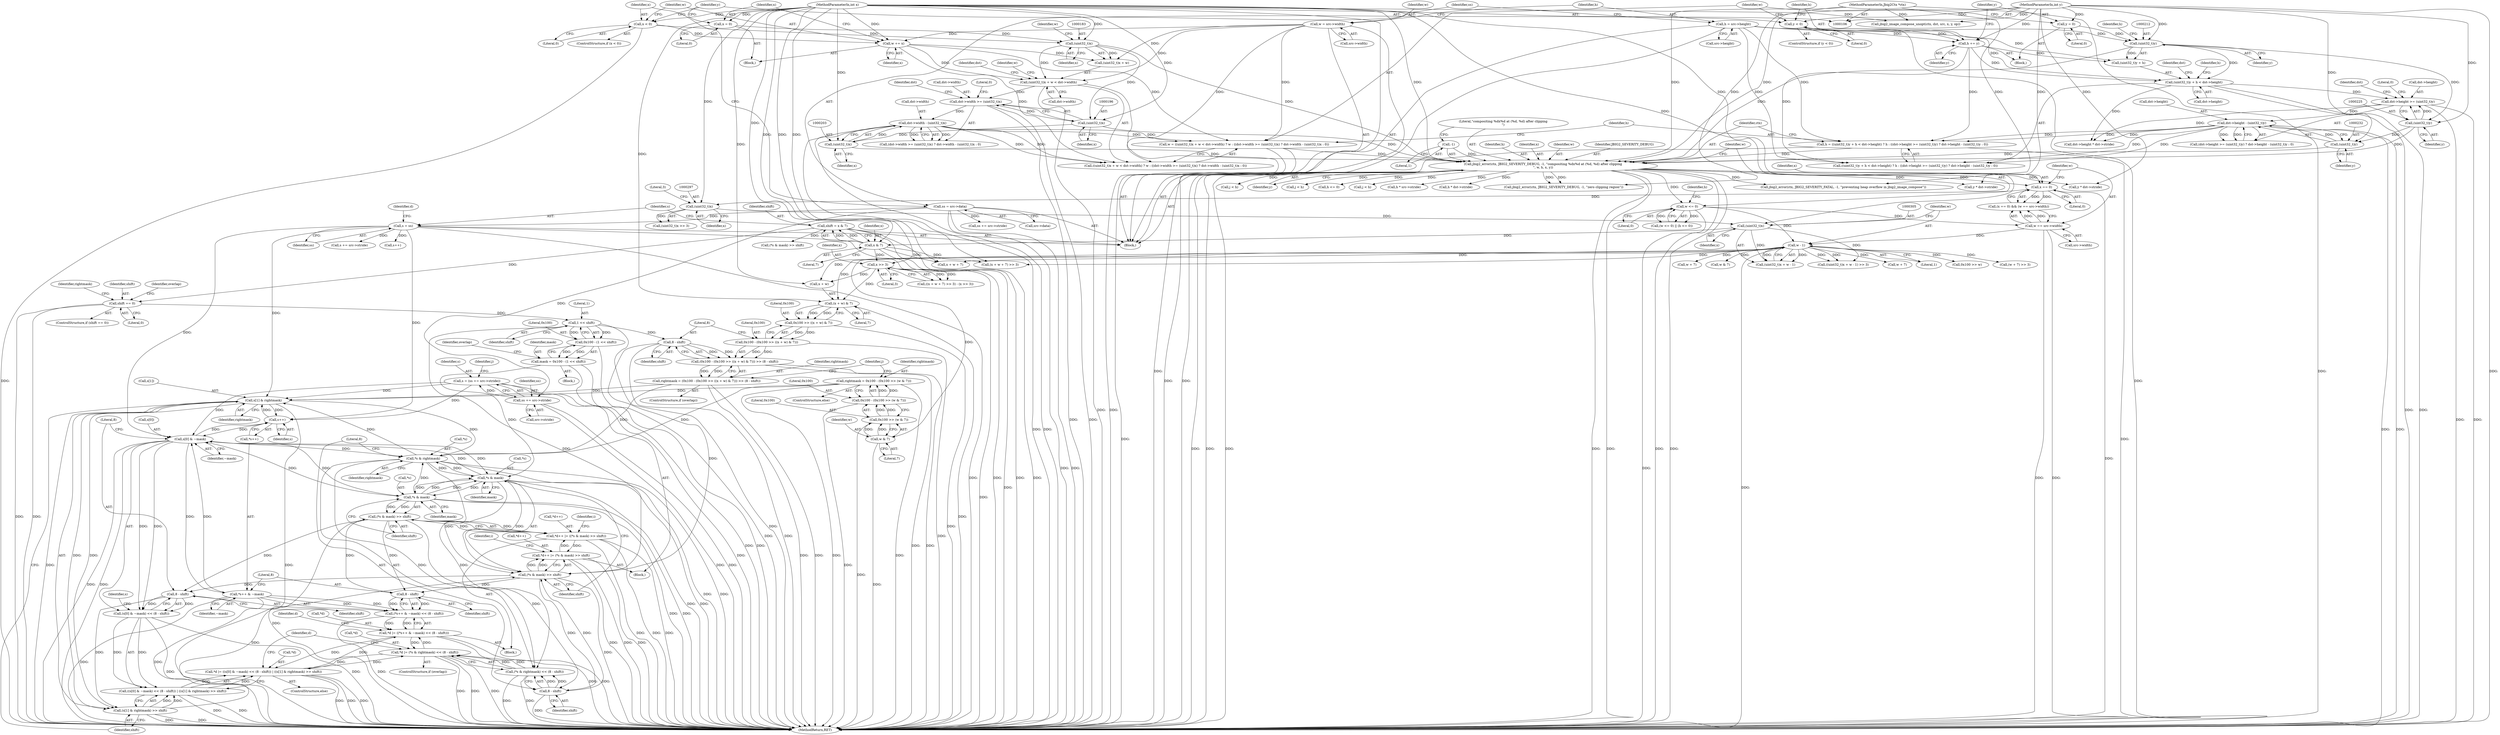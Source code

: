 digraph "0_ghostscript_e698d5c11d27212aa1098bc5b1673a3378563092_3@array" {
"1000632" [label="(Call,s[1] & rightmask)"];
"1000588" [label="(Call,s++)"];
"1000645" [label="(Call,s = (ss += src->stride))"];
"1000647" [label="(Call,ss += src->stride)"];
"1000150" [label="(Call,ss = src->data)"];
"1000632" [label="(Call,s[1] & rightmask)"];
"1000316" [label="(Call,s = ss)"];
"1000610" [label="(Call,*s & rightmask)"];
"1000565" [label="(Call,*s & mask)"];
"1000623" [label="(Call,s[0] & ~mask)"];
"1000599" [label="(Call,*s & mask)"];
"1000586" [label="(Call,*s++ & ~mask)"];
"1000516" [label="(Call,mask = 0x100 - (1 << shift))"];
"1000518" [label="(Call,0x100 - (1 << shift))"];
"1000520" [label="(Call,1 << shift)"];
"1000427" [label="(Call,shift == 0)"];
"1000311" [label="(Call,shift = x & 7)"];
"1000313" [label="(Call,x & 7)"];
"1000304" [label="(Call,(uint32_t)x)"];
"1000296" [label="(Call,(uint32_t)x)"];
"1000264" [label="(Call,x == 0)"];
"1000235" [label="(Call,jbig2_error(ctx, JBIG2_SEVERITY_DEBUG, -1, \"compositing %dx%d at (%d, %d) after clipping\n\", w, h, x, y))"];
"1000107" [label="(MethodParameterIn,Jbig2Ctx *ctx)"];
"1000238" [label="(Call,-1)"];
"1000177" [label="(Call,w = ((uint32_t)x + w < dst->width) ? w : ((dst->width >= (uint32_t)x) ? dst->width - (uint32_t)x : 0))"];
"1000140" [label="(Call,w = src->width)"];
"1000160" [label="(Call,w += x)"];
"1000156" [label="(Call,x < 0)"];
"1000110" [label="(MethodParameterIn,int x)"];
"1000198" [label="(Call,dst->width - (uint32_t)x)"];
"1000191" [label="(Call,dst->width >= (uint32_t)x)"];
"1000180" [label="(Call,(uint32_t)x + w < dst->width)"];
"1000182" [label="(Call,(uint32_t)x)"];
"1000163" [label="(Call,x = 0)"];
"1000195" [label="(Call,(uint32_t)x)"];
"1000202" [label="(Call,(uint32_t)x)"];
"1000206" [label="(Call,h = ((uint32_t)y + h < dst->height) ? h : ((dst->height >= (uint32_t)y) ? dst->height - (uint32_t)y : 0))"];
"1000171" [label="(Call,h += y)"];
"1000167" [label="(Call,y < 0)"];
"1000111" [label="(MethodParameterIn,int y)"];
"1000145" [label="(Call,h = src->height)"];
"1000227" [label="(Call,dst->height - (uint32_t)y)"];
"1000220" [label="(Call,dst->height >= (uint32_t)y)"];
"1000209" [label="(Call,(uint32_t)y + h < dst->height)"];
"1000211" [label="(Call,(uint32_t)y)"];
"1000174" [label="(Call,y = 0)"];
"1000224" [label="(Call,(uint32_t)y)"];
"1000231" [label="(Call,(uint32_t)y)"];
"1000541" [label="(Call,rightmask = 0x100 - (0x100 >> (w & 7)))"];
"1000543" [label="(Call,0x100 - (0x100 >> (w & 7)))"];
"1000545" [label="(Call,0x100 >> (w & 7))"];
"1000547" [label="(Call,w & 7)"];
"1000307" [label="(Call,w - 1)"];
"1000247" [label="(Call,w <= 0)"];
"1000267" [label="(Call,w == src->width)"];
"1000525" [label="(Call,rightmask = (0x100 - (0x100 >> ((x + w) & 7))) >> (8 - shift))"];
"1000527" [label="(Call,(0x100 - (0x100 >> ((x + w) & 7))) >> (8 - shift))"];
"1000528" [label="(Call,0x100 - (0x100 >> ((x + w) & 7)))"];
"1000530" [label="(Call,0x100 >> ((x + w) & 7))"];
"1000532" [label="(Call,(x + w) & 7)"];
"1000513" [label="(Call,x >> 3)"];
"1000537" [label="(Call,8 - shift)"];
"1000564" [label="(Call,(*s & mask) >> shift)"];
"1000560" [label="(Call,*d++ |= (*s & mask) >> shift)"];
"1000594" [label="(Call,*d++ |= ((*s & mask) >> shift))"];
"1000591" [label="(Call,8 - shift)"];
"1000585" [label="(Call,(*s++ & ~mask) << (8 - shift))"];
"1000582" [label="(Call,*d |= ((*s++ & ~mask) << (8 - shift)))"];
"1000606" [label="(Call,*d |= (*s & rightmask) << (8 - shift))"];
"1000618" [label="(Call,*d |= ((s[0] & ~mask) << (8 - shift)) | ((s[1] & rightmask) >> shift))"];
"1000598" [label="(Call,(*s & mask) >> shift)"];
"1000614" [label="(Call,8 - shift)"];
"1000609" [label="(Call,(*s & rightmask) << (8 - shift))"];
"1000628" [label="(Call,8 - shift)"];
"1000622" [label="(Call,(s[0] & ~mask) << (8 - shift))"];
"1000621" [label="(Call,((s[0] & ~mask) << (8 - shift)) | ((s[1] & rightmask) >> shift))"];
"1000631" [label="(Call,(s[1] & rightmask) >> shift)"];
"1000572" [label="(Identifier,i)"];
"1000182" [label="(Call,(uint32_t)x)"];
"1000509" [label="(Call,w + 7)"];
"1000564" [label="(Call,(*s & mask) >> shift)"];
"1000242" [label="(Identifier,h)"];
"1000243" [label="(Identifier,x)"];
"1000349" [label="(Call,h * dst->stride)"];
"1000315" [label="(Literal,7)"];
"1000220" [label="(Call,dst->height >= (uint32_t)y)"];
"1000646" [label="(Identifier,s)"];
"1000311" [label="(Call,shift = x & 7)"];
"1000151" [label="(Identifier,ss)"];
"1000314" [label="(Identifier,x)"];
"1000186" [label="(Call,dst->width)"];
"1000522" [label="(Identifier,shift)"];
"1000610" [label="(Call,*s & rightmask)"];
"1000618" [label="(Call,*d |= ((s[0] & ~mask) << (8 - shift)) | ((s[1] & rightmask) >> shift))"];
"1000530" [label="(Call,0x100 >> ((x + w) & 7))"];
"1000498" [label="(Identifier,overlap)"];
"1000141" [label="(Identifier,w)"];
"1000213" [label="(Identifier,y)"];
"1000505" [label="(Call,((x + w + 7) >> 3) - (x >> 3))"];
"1000210" [label="(Call,(uint32_t)y + h)"];
"1000219" [label="(Call,(dst->height >= (uint32_t)y) ? dst->height - (uint32_t)y : 0)"];
"1000156" [label="(Call,x < 0)"];
"1000636" [label="(Identifier,rightmask)"];
"1000609" [label="(Call,(*s & rightmask) << (8 - shift))"];
"1000548" [label="(Identifier,w)"];
"1000591" [label="(Call,8 - shift)"];
"1000211" [label="(Call,(uint32_t)y)"];
"1000146" [label="(Identifier,h)"];
"1000178" [label="(Identifier,w)"];
"1000240" [label="(Literal,\"compositing %dx%d at (%d, %d) after clipping\n\")"];
"1000541" [label="(Call,rightmask = 0x100 - (0x100 >> (w & 7)))"];
"1000265" [label="(Identifier,x)"];
"1000162" [label="(Identifier,x)"];
"1000592" [label="(Literal,8)"];
"1000304" [label="(Call,(uint32_t)x)"];
"1000514" [label="(Identifier,x)"];
"1000228" [label="(Call,dst->height)"];
"1000587" [label="(Call,*s++)"];
"1000241" [label="(Identifier,w)"];
"1000233" [label="(Identifier,y)"];
"1000426" [label="(ControlStructure,if (shift == 0))"];
"1000195" [label="(Call,(uint32_t)x)"];
"1000634" [label="(Identifier,s)"];
"1000537" [label="(Call,8 - shift)"];
"1000179" [label="(Call,((uint32_t)x + w < dst->width) ? w : ((dst->width >= (uint32_t)x) ? dst->width - (uint32_t)x : 0))"];
"1000585" [label="(Call,(*s++ & ~mask) << (8 - shift))"];
"1000306" [label="(Identifier,x)"];
"1000533" [label="(Call,x + w)"];
"1000176" [label="(Literal,0)"];
"1000313" [label="(Call,x & 7)"];
"1000647" [label="(Call,ss += src->stride)"];
"1000170" [label="(Block,)"];
"1000639" [label="(Identifier,d)"];
"1000145" [label="(Call,h = src->height)"];
"1000209" [label="(Call,(uint32_t)y + h < dst->height)"];
"1000234" [label="(Literal,0)"];
"1000328" [label="(Call,y * dst->stride)"];
"1000581" [label="(Block,)"];
"1000236" [label="(Identifier,ctx)"];
"1000227" [label="(Call,dst->height - (uint32_t)y)"];
"1000568" [label="(Identifier,mask)"];
"1000637" [label="(Identifier,shift)"];
"1000597" [label="(Identifier,d)"];
"1000247" [label="(Call,w <= 0)"];
"1000649" [label="(Call,src->stride)"];
"1000495" [label="(Block,)"];
"1000595" [label="(Call,*d++)"];
"1000617" [label="(ControlStructure,else)"];
"1000593" [label="(Identifier,shift)"];
"1000177" [label="(Call,w = ((uint32_t)x + w < dst->width) ? w : ((dst->width >= (uint32_t)x) ? dst->width - (uint32_t)x : 0))"];
"1000603" [label="(Identifier,shift)"];
"1000513" [label="(Call,x >> 3)"];
"1000167" [label="(Call,y < 0)"];
"1000215" [label="(Call,dst->height)"];
"1000206" [label="(Call,h = ((uint32_t)y + h < dst->height) ? h : ((dst->height >= (uint32_t)y) ? dst->height - (uint32_t)y : 0))"];
"1000205" [label="(Literal,0)"];
"1000248" [label="(Identifier,w)"];
"1000171" [label="(Call,h += y)"];
"1000527" [label="(Call,(0x100 - (0x100 >> ((x + w) & 7))) >> (8 - shift))"];
"1000189" [label="(Identifier,w)"];
"1000251" [label="(Identifier,h)"];
"1000520" [label="(Call,1 << shift)"];
"1000432" [label="(Identifier,rightmask)"];
"1000161" [label="(Identifier,w)"];
"1000142" [label="(Call,src->width)"];
"1000164" [label="(Identifier,x)"];
"1000546" [label="(Literal,0x100)"];
"1000309" [label="(Literal,1)"];
"1000160" [label="(Call,w += x)"];
"1000308" [label="(Identifier,w)"];
"1000169" [label="(Literal,0)"];
"1000631" [label="(Call,(s[1] & rightmask) >> shift)"];
"1000200" [label="(Identifier,dst)"];
"1000264" [label="(Call,x == 0)"];
"1000542" [label="(Identifier,rightmask)"];
"1000489" [label="(Call,ss += src->stride)"];
"1000544" [label="(Literal,0x100)"];
"1000588" [label="(Call,s++)"];
"1000168" [label="(Identifier,y)"];
"1000451" [label="(Call,j < h)"];
"1000428" [label="(Identifier,shift)"];
"1000244" [label="(Identifier,y)"];
"1000400" [label="(Call,j < h)"];
"1000619" [label="(Call,*d)"];
"1000263" [label="(Call,(x == 0) && (w == src->width))"];
"1000226" [label="(Identifier,y)"];
"1000547" [label="(Call,w & 7)"];
"1000192" [label="(Call,dst->width)"];
"1000614" [label="(Call,8 - shift)"];
"1000231" [label="(Call,(uint32_t)y)"];
"1000558" [label="(Identifier,j)"];
"1000607" [label="(Call,*d)"];
"1000378" [label="(Call,jbig2_error(ctx, JBIG2_SEVERITY_FATAL, -1, \"preventing heap overflow in jbig2_image_compose\"))"];
"1000521" [label="(Literal,1)"];
"1000624" [label="(Call,s[0])"];
"1000523" [label="(ControlStructure,if (overlap))"];
"1000318" [label="(Identifier,ss)"];
"1000296" [label="(Call,(uint32_t)x)"];
"1000648" [label="(Identifier,ss)"];
"1000175" [label="(Identifier,y)"];
"1000250" [label="(Call,h <= 0)"];
"1000224" [label="(Call,(uint32_t)y)"];
"1000586" [label="(Call,*s++ & ~mask)"];
"1000427" [label="(Call,shift == 0)"];
"1000602" [label="(Identifier,mask)"];
"1000622" [label="(Call,(s[0] & ~mask) << (8 - shift))"];
"1000540" [label="(ControlStructure,else)"];
"1000531" [label="(Literal,0x100)"];
"1000629" [label="(Literal,8)"];
"1000517" [label="(Identifier,mask)"];
"1000222" [label="(Identifier,dst)"];
"1000600" [label="(Call,*s)"];
"1000157" [label="(Identifier,x)"];
"1000303" [label="(Call,(uint32_t)x + w - 1)"];
"1000155" [label="(ControlStructure,if (x < 0))"];
"1000111" [label="(MethodParameterIn,int y)"];
"1000204" [label="(Identifier,x)"];
"1000545" [label="(Call,0x100 >> (w & 7))"];
"1000249" [label="(Literal,0)"];
"1000604" [label="(ControlStructure,if (overlap))"];
"1000529" [label="(Literal,0x100)"];
"1000110" [label="(MethodParameterIn,int x)"];
"1000190" [label="(Call,(dst->width >= (uint32_t)x) ? dst->width - (uint32_t)x : 0)"];
"1000538" [label="(Literal,8)"];
"1000536" [label="(Literal,7)"];
"1000147" [label="(Call,src->height)"];
"1000320" [label="(Identifier,d)"];
"1000409" [label="(Call,(*s & mask) >> shift)"];
"1000611" [label="(Call,*s)"];
"1000299" [label="(Literal,3)"];
"1000133" [label="(Call,jbig2_image_compose_unopt(ctx, dst, src, x, y, op))"];
"1000393" [label="(Call,0x100 >> w)"];
"1000621" [label="(Call,((s[0] & ~mask) << (8 - shift)) | ((s[1] & rightmask) >> shift))"];
"1000554" [label="(Call,j < h)"];
"1000107" [label="(MethodParameterIn,Jbig2Ctx *ctx)"];
"1000539" [label="(Identifier,shift)"];
"1000560" [label="(Call,*d++ |= (*s & mask) >> shift)"];
"1000532" [label="(Call,(x + w) & 7)"];
"1000549" [label="(Literal,7)"];
"1000613" [label="(Identifier,rightmask)"];
"1000623" [label="(Call,s[0] & ~mask)"];
"1000269" [label="(Call,src->width)"];
"1000507" [label="(Call,x + w + 7)"];
"1000525" [label="(Call,rightmask = (0x100 - (0x100 >> ((x + w) & 7))) >> (8 - shift))"];
"1000268" [label="(Identifier,w)"];
"1000152" [label="(Call,src->data)"];
"1000420" [label="(Call,s += src->stride)"];
"1000516" [label="(Call,mask = 0x100 - (1 << shift))"];
"1000524" [label="(Identifier,overlap)"];
"1000174" [label="(Call,y = 0)"];
"1000583" [label="(Call,*d)"];
"1000317" [label="(Identifier,s)"];
"1000150" [label="(Call,ss = src->data)"];
"1000543" [label="(Call,0x100 - (0x100 >> (w & 7)))"];
"1000158" [label="(Literal,0)"];
"1000208" [label="(Call,((uint32_t)y + h < dst->height) ? h : ((dst->height >= (uint32_t)y) ? dst->height - (uint32_t)y : 0))"];
"1000519" [label="(Literal,0x100)"];
"1000515" [label="(Literal,3)"];
"1000569" [label="(Identifier,shift)"];
"1000369" [label="(Call,dst->height * dst->stride)"];
"1000254" [label="(Call,jbig2_error(ctx, JBIG2_SEVERITY_DEBUG, -1, \"zero clipping region\"))"];
"1000582" [label="(Call,*d |= ((*s++ & ~mask) << (8 - shift)))"];
"1000278" [label="(Call,y * dst->stride)"];
"1000197" [label="(Identifier,x)"];
"1000166" [label="(ControlStructure,if (y < 0))"];
"1000307" [label="(Call,w - 1)"];
"1000198" [label="(Call,dst->width - (uint32_t)x)"];
"1000559" [label="(Block,)"];
"1000316" [label="(Call,s = ss)"];
"1000500" [label="(Call,(w + 7) >> 3)"];
"1000633" [label="(Call,s[1])"];
"1000221" [label="(Call,dst->height)"];
"1000526" [label="(Identifier,rightmask)"];
"1000267" [label="(Call,w == src->width)"];
"1000246" [label="(Call,(w <= 0) || (h <= 0))"];
"1000191" [label="(Call,dst->width >= (uint32_t)x)"];
"1000552" [label="(Identifier,j)"];
"1000627" [label="(Identifier,~mask)"];
"1000180" [label="(Call,(uint32_t)x + w < dst->width)"];
"1000628" [label="(Call,8 - shift)"];
"1000565" [label="(Call,*s & mask)"];
"1000518" [label="(Call,0x100 - (1 << shift))"];
"1000295" [label="(Call,(uint32_t)x >> 3)"];
"1000140" [label="(Call,w = src->width)"];
"1000165" [label="(Literal,0)"];
"1000286" [label="(Call,h * src->stride)"];
"1000113" [label="(Block,)"];
"1000471" [label="(Call,s++)"];
"1000184" [label="(Identifier,x)"];
"1000616" [label="(Identifier,shift)"];
"1000589" [label="(Identifier,s)"];
"1000214" [label="(Identifier,h)"];
"1000298" [label="(Identifier,x)"];
"1000312" [label="(Identifier,shift)"];
"1000561" [label="(Call,*d++)"];
"1000501" [label="(Call,w + 7)"];
"1000237" [label="(Identifier,JBIG2_SEVERITY_DEBUG)"];
"1000229" [label="(Identifier,dst)"];
"1000266" [label="(Literal,0)"];
"1000207" [label="(Identifier,h)"];
"1000632" [label="(Call,s[1] & rightmask)"];
"1000159" [label="(Block,)"];
"1000506" [label="(Call,(x + w + 7) >> 3)"];
"1000630" [label="(Identifier,shift)"];
"1000429" [label="(Literal,0)"];
"1000163" [label="(Call,x = 0)"];
"1000235" [label="(Call,jbig2_error(ctx, JBIG2_SEVERITY_DEBUG, -1, \"compositing %dx%d at (%d, %d) after clipping\n\", w, h, x, y))"];
"1000580" [label="(Identifier,i)"];
"1000202" [label="(Call,(uint32_t)x)"];
"1000645" [label="(Call,s = (ss += src->stride))"];
"1000238" [label="(Call,-1)"];
"1000434" [label="(Call,w & 7)"];
"1000654" [label="(MethodReturn,RET)"];
"1000528" [label="(Call,0x100 - (0x100 >> ((x + w) & 7)))"];
"1000598" [label="(Call,(*s & mask) >> shift)"];
"1000599" [label="(Call,*s & mask)"];
"1000173" [label="(Identifier,y)"];
"1000218" [label="(Identifier,h)"];
"1000566" [label="(Call,*s)"];
"1000606" [label="(Call,*d |= (*s & rightmask) << (8 - shift))"];
"1000172" [label="(Identifier,h)"];
"1000185" [label="(Identifier,w)"];
"1000199" [label="(Call,dst->width)"];
"1000615" [label="(Literal,8)"];
"1000193" [label="(Identifier,dst)"];
"1000302" [label="(Call,((uint32_t)x + w - 1) >> 3)"];
"1000239" [label="(Literal,1)"];
"1000590" [label="(Identifier,~mask)"];
"1000181" [label="(Call,(uint32_t)x + w)"];
"1000594" [label="(Call,*d++ |= ((*s & mask) >> shift))"];
"1000632" -> "1000631"  [label="AST: "];
"1000632" -> "1000636"  [label="CFG: "];
"1000633" -> "1000632"  [label="AST: "];
"1000636" -> "1000632"  [label="AST: "];
"1000637" -> "1000632"  [label="CFG: "];
"1000632" -> "1000654"  [label="DDG: "];
"1000632" -> "1000654"  [label="DDG: "];
"1000632" -> "1000588"  [label="DDG: "];
"1000632" -> "1000610"  [label="DDG: "];
"1000632" -> "1000631"  [label="DDG: "];
"1000632" -> "1000631"  [label="DDG: "];
"1000588" -> "1000632"  [label="DDG: "];
"1000645" -> "1000632"  [label="DDG: "];
"1000316" -> "1000632"  [label="DDG: "];
"1000610" -> "1000632"  [label="DDG: "];
"1000541" -> "1000632"  [label="DDG: "];
"1000525" -> "1000632"  [label="DDG: "];
"1000588" -> "1000587"  [label="AST: "];
"1000588" -> "1000589"  [label="CFG: "];
"1000589" -> "1000588"  [label="AST: "];
"1000587" -> "1000588"  [label="CFG: "];
"1000645" -> "1000588"  [label="DDG: "];
"1000623" -> "1000588"  [label="DDG: "];
"1000316" -> "1000588"  [label="DDG: "];
"1000588" -> "1000623"  [label="DDG: "];
"1000645" -> "1000559"  [label="AST: "];
"1000645" -> "1000647"  [label="CFG: "];
"1000646" -> "1000645"  [label="AST: "];
"1000647" -> "1000645"  [label="AST: "];
"1000558" -> "1000645"  [label="CFG: "];
"1000645" -> "1000654"  [label="DDG: "];
"1000645" -> "1000623"  [label="DDG: "];
"1000647" -> "1000645"  [label="DDG: "];
"1000647" -> "1000649"  [label="CFG: "];
"1000648" -> "1000647"  [label="AST: "];
"1000649" -> "1000647"  [label="AST: "];
"1000647" -> "1000654"  [label="DDG: "];
"1000647" -> "1000654"  [label="DDG: "];
"1000150" -> "1000647"  [label="DDG: "];
"1000150" -> "1000113"  [label="AST: "];
"1000150" -> "1000152"  [label="CFG: "];
"1000151" -> "1000150"  [label="AST: "];
"1000152" -> "1000150"  [label="AST: "];
"1000157" -> "1000150"  [label="CFG: "];
"1000150" -> "1000654"  [label="DDG: "];
"1000150" -> "1000654"  [label="DDG: "];
"1000150" -> "1000316"  [label="DDG: "];
"1000150" -> "1000489"  [label="DDG: "];
"1000316" -> "1000113"  [label="AST: "];
"1000316" -> "1000318"  [label="CFG: "];
"1000317" -> "1000316"  [label="AST: "];
"1000318" -> "1000316"  [label="AST: "];
"1000320" -> "1000316"  [label="CFG: "];
"1000316" -> "1000654"  [label="DDG: "];
"1000316" -> "1000654"  [label="DDG: "];
"1000316" -> "1000420"  [label="DDG: "];
"1000316" -> "1000471"  [label="DDG: "];
"1000316" -> "1000623"  [label="DDG: "];
"1000610" -> "1000609"  [label="AST: "];
"1000610" -> "1000613"  [label="CFG: "];
"1000611" -> "1000610"  [label="AST: "];
"1000613" -> "1000610"  [label="AST: "];
"1000615" -> "1000610"  [label="CFG: "];
"1000610" -> "1000654"  [label="DDG: "];
"1000610" -> "1000654"  [label="DDG: "];
"1000610" -> "1000565"  [label="DDG: "];
"1000610" -> "1000609"  [label="DDG: "];
"1000610" -> "1000609"  [label="DDG: "];
"1000565" -> "1000610"  [label="DDG: "];
"1000623" -> "1000610"  [label="DDG: "];
"1000599" -> "1000610"  [label="DDG: "];
"1000541" -> "1000610"  [label="DDG: "];
"1000525" -> "1000610"  [label="DDG: "];
"1000565" -> "1000564"  [label="AST: "];
"1000565" -> "1000568"  [label="CFG: "];
"1000566" -> "1000565"  [label="AST: "];
"1000568" -> "1000565"  [label="AST: "];
"1000569" -> "1000565"  [label="CFG: "];
"1000565" -> "1000654"  [label="DDG: "];
"1000565" -> "1000654"  [label="DDG: "];
"1000565" -> "1000564"  [label="DDG: "];
"1000565" -> "1000564"  [label="DDG: "];
"1000623" -> "1000565"  [label="DDG: "];
"1000599" -> "1000565"  [label="DDG: "];
"1000599" -> "1000565"  [label="DDG: "];
"1000516" -> "1000565"  [label="DDG: "];
"1000565" -> "1000599"  [label="DDG: "];
"1000565" -> "1000599"  [label="DDG: "];
"1000565" -> "1000623"  [label="DDG: "];
"1000623" -> "1000622"  [label="AST: "];
"1000623" -> "1000627"  [label="CFG: "];
"1000624" -> "1000623"  [label="AST: "];
"1000627" -> "1000623"  [label="AST: "];
"1000629" -> "1000623"  [label="CFG: "];
"1000623" -> "1000654"  [label="DDG: "];
"1000623" -> "1000654"  [label="DDG: "];
"1000623" -> "1000586"  [label="DDG: "];
"1000623" -> "1000599"  [label="DDG: "];
"1000623" -> "1000622"  [label="DDG: "];
"1000623" -> "1000622"  [label="DDG: "];
"1000599" -> "1000623"  [label="DDG: "];
"1000586" -> "1000623"  [label="DDG: "];
"1000599" -> "1000598"  [label="AST: "];
"1000599" -> "1000602"  [label="CFG: "];
"1000600" -> "1000599"  [label="AST: "];
"1000602" -> "1000599"  [label="AST: "];
"1000603" -> "1000599"  [label="CFG: "];
"1000599" -> "1000654"  [label="DDG: "];
"1000599" -> "1000654"  [label="DDG: "];
"1000599" -> "1000598"  [label="DDG: "];
"1000599" -> "1000598"  [label="DDG: "];
"1000586" -> "1000585"  [label="AST: "];
"1000586" -> "1000590"  [label="CFG: "];
"1000587" -> "1000586"  [label="AST: "];
"1000590" -> "1000586"  [label="AST: "];
"1000592" -> "1000586"  [label="CFG: "];
"1000586" -> "1000654"  [label="DDG: "];
"1000586" -> "1000654"  [label="DDG: "];
"1000586" -> "1000585"  [label="DDG: "];
"1000586" -> "1000585"  [label="DDG: "];
"1000516" -> "1000495"  [label="AST: "];
"1000516" -> "1000518"  [label="CFG: "];
"1000517" -> "1000516"  [label="AST: "];
"1000518" -> "1000516"  [label="AST: "];
"1000524" -> "1000516"  [label="CFG: "];
"1000516" -> "1000654"  [label="DDG: "];
"1000516" -> "1000654"  [label="DDG: "];
"1000518" -> "1000516"  [label="DDG: "];
"1000518" -> "1000516"  [label="DDG: "];
"1000518" -> "1000520"  [label="CFG: "];
"1000519" -> "1000518"  [label="AST: "];
"1000520" -> "1000518"  [label="AST: "];
"1000518" -> "1000654"  [label="DDG: "];
"1000520" -> "1000518"  [label="DDG: "];
"1000520" -> "1000518"  [label="DDG: "];
"1000520" -> "1000522"  [label="CFG: "];
"1000521" -> "1000520"  [label="AST: "];
"1000522" -> "1000520"  [label="AST: "];
"1000520" -> "1000654"  [label="DDG: "];
"1000427" -> "1000520"  [label="DDG: "];
"1000520" -> "1000537"  [label="DDG: "];
"1000520" -> "1000564"  [label="DDG: "];
"1000427" -> "1000426"  [label="AST: "];
"1000427" -> "1000429"  [label="CFG: "];
"1000428" -> "1000427"  [label="AST: "];
"1000429" -> "1000427"  [label="AST: "];
"1000432" -> "1000427"  [label="CFG: "];
"1000498" -> "1000427"  [label="CFG: "];
"1000427" -> "1000654"  [label="DDG: "];
"1000427" -> "1000654"  [label="DDG: "];
"1000311" -> "1000427"  [label="DDG: "];
"1000311" -> "1000113"  [label="AST: "];
"1000311" -> "1000313"  [label="CFG: "];
"1000312" -> "1000311"  [label="AST: "];
"1000313" -> "1000311"  [label="AST: "];
"1000317" -> "1000311"  [label="CFG: "];
"1000311" -> "1000654"  [label="DDG: "];
"1000311" -> "1000654"  [label="DDG: "];
"1000313" -> "1000311"  [label="DDG: "];
"1000313" -> "1000311"  [label="DDG: "];
"1000311" -> "1000409"  [label="DDG: "];
"1000313" -> "1000315"  [label="CFG: "];
"1000314" -> "1000313"  [label="AST: "];
"1000315" -> "1000313"  [label="AST: "];
"1000313" -> "1000654"  [label="DDG: "];
"1000304" -> "1000313"  [label="DDG: "];
"1000110" -> "1000313"  [label="DDG: "];
"1000313" -> "1000506"  [label="DDG: "];
"1000313" -> "1000507"  [label="DDG: "];
"1000313" -> "1000513"  [label="DDG: "];
"1000304" -> "1000303"  [label="AST: "];
"1000304" -> "1000306"  [label="CFG: "];
"1000305" -> "1000304"  [label="AST: "];
"1000306" -> "1000304"  [label="AST: "];
"1000308" -> "1000304"  [label="CFG: "];
"1000304" -> "1000302"  [label="DDG: "];
"1000304" -> "1000303"  [label="DDG: "];
"1000296" -> "1000304"  [label="DDG: "];
"1000110" -> "1000304"  [label="DDG: "];
"1000296" -> "1000295"  [label="AST: "];
"1000296" -> "1000298"  [label="CFG: "];
"1000297" -> "1000296"  [label="AST: "];
"1000298" -> "1000296"  [label="AST: "];
"1000299" -> "1000296"  [label="CFG: "];
"1000296" -> "1000295"  [label="DDG: "];
"1000264" -> "1000296"  [label="DDG: "];
"1000110" -> "1000296"  [label="DDG: "];
"1000264" -> "1000263"  [label="AST: "];
"1000264" -> "1000266"  [label="CFG: "];
"1000265" -> "1000264"  [label="AST: "];
"1000266" -> "1000264"  [label="AST: "];
"1000268" -> "1000264"  [label="CFG: "];
"1000263" -> "1000264"  [label="CFG: "];
"1000264" -> "1000654"  [label="DDG: "];
"1000264" -> "1000263"  [label="DDG: "];
"1000264" -> "1000263"  [label="DDG: "];
"1000235" -> "1000264"  [label="DDG: "];
"1000110" -> "1000264"  [label="DDG: "];
"1000235" -> "1000113"  [label="AST: "];
"1000235" -> "1000244"  [label="CFG: "];
"1000236" -> "1000235"  [label="AST: "];
"1000237" -> "1000235"  [label="AST: "];
"1000238" -> "1000235"  [label="AST: "];
"1000240" -> "1000235"  [label="AST: "];
"1000241" -> "1000235"  [label="AST: "];
"1000242" -> "1000235"  [label="AST: "];
"1000243" -> "1000235"  [label="AST: "];
"1000244" -> "1000235"  [label="AST: "];
"1000248" -> "1000235"  [label="CFG: "];
"1000235" -> "1000654"  [label="DDG: "];
"1000235" -> "1000654"  [label="DDG: "];
"1000235" -> "1000654"  [label="DDG: "];
"1000235" -> "1000654"  [label="DDG: "];
"1000235" -> "1000654"  [label="DDG: "];
"1000235" -> "1000654"  [label="DDG: "];
"1000235" -> "1000654"  [label="DDG: "];
"1000107" -> "1000235"  [label="DDG: "];
"1000238" -> "1000235"  [label="DDG: "];
"1000177" -> "1000235"  [label="DDG: "];
"1000206" -> "1000235"  [label="DDG: "];
"1000182" -> "1000235"  [label="DDG: "];
"1000195" -> "1000235"  [label="DDG: "];
"1000202" -> "1000235"  [label="DDG: "];
"1000110" -> "1000235"  [label="DDG: "];
"1000231" -> "1000235"  [label="DDG: "];
"1000224" -> "1000235"  [label="DDG: "];
"1000211" -> "1000235"  [label="DDG: "];
"1000111" -> "1000235"  [label="DDG: "];
"1000235" -> "1000247"  [label="DDG: "];
"1000235" -> "1000250"  [label="DDG: "];
"1000235" -> "1000254"  [label="DDG: "];
"1000235" -> "1000254"  [label="DDG: "];
"1000235" -> "1000278"  [label="DDG: "];
"1000235" -> "1000286"  [label="DDG: "];
"1000235" -> "1000328"  [label="DDG: "];
"1000235" -> "1000349"  [label="DDG: "];
"1000235" -> "1000378"  [label="DDG: "];
"1000235" -> "1000400"  [label="DDG: "];
"1000235" -> "1000451"  [label="DDG: "];
"1000235" -> "1000554"  [label="DDG: "];
"1000107" -> "1000106"  [label="AST: "];
"1000107" -> "1000654"  [label="DDG: "];
"1000107" -> "1000133"  [label="DDG: "];
"1000107" -> "1000254"  [label="DDG: "];
"1000107" -> "1000378"  [label="DDG: "];
"1000238" -> "1000239"  [label="CFG: "];
"1000239" -> "1000238"  [label="AST: "];
"1000240" -> "1000238"  [label="CFG: "];
"1000177" -> "1000113"  [label="AST: "];
"1000177" -> "1000179"  [label="CFG: "];
"1000178" -> "1000177"  [label="AST: "];
"1000179" -> "1000177"  [label="AST: "];
"1000207" -> "1000177"  [label="CFG: "];
"1000177" -> "1000654"  [label="DDG: "];
"1000140" -> "1000177"  [label="DDG: "];
"1000160" -> "1000177"  [label="DDG: "];
"1000198" -> "1000177"  [label="DDG: "];
"1000198" -> "1000177"  [label="DDG: "];
"1000140" -> "1000113"  [label="AST: "];
"1000140" -> "1000142"  [label="CFG: "];
"1000141" -> "1000140"  [label="AST: "];
"1000142" -> "1000140"  [label="AST: "];
"1000146" -> "1000140"  [label="CFG: "];
"1000140" -> "1000654"  [label="DDG: "];
"1000140" -> "1000160"  [label="DDG: "];
"1000140" -> "1000180"  [label="DDG: "];
"1000140" -> "1000181"  [label="DDG: "];
"1000140" -> "1000179"  [label="DDG: "];
"1000160" -> "1000159"  [label="AST: "];
"1000160" -> "1000162"  [label="CFG: "];
"1000161" -> "1000160"  [label="AST: "];
"1000162" -> "1000160"  [label="AST: "];
"1000164" -> "1000160"  [label="CFG: "];
"1000156" -> "1000160"  [label="DDG: "];
"1000110" -> "1000160"  [label="DDG: "];
"1000160" -> "1000180"  [label="DDG: "];
"1000160" -> "1000181"  [label="DDG: "];
"1000160" -> "1000179"  [label="DDG: "];
"1000156" -> "1000155"  [label="AST: "];
"1000156" -> "1000158"  [label="CFG: "];
"1000157" -> "1000156"  [label="AST: "];
"1000158" -> "1000156"  [label="AST: "];
"1000161" -> "1000156"  [label="CFG: "];
"1000168" -> "1000156"  [label="CFG: "];
"1000156" -> "1000654"  [label="DDG: "];
"1000110" -> "1000156"  [label="DDG: "];
"1000156" -> "1000182"  [label="DDG: "];
"1000110" -> "1000106"  [label="AST: "];
"1000110" -> "1000654"  [label="DDG: "];
"1000110" -> "1000133"  [label="DDG: "];
"1000110" -> "1000163"  [label="DDG: "];
"1000110" -> "1000182"  [label="DDG: "];
"1000110" -> "1000195"  [label="DDG: "];
"1000110" -> "1000202"  [label="DDG: "];
"1000110" -> "1000506"  [label="DDG: "];
"1000110" -> "1000507"  [label="DDG: "];
"1000110" -> "1000513"  [label="DDG: "];
"1000110" -> "1000532"  [label="DDG: "];
"1000110" -> "1000533"  [label="DDG: "];
"1000198" -> "1000190"  [label="AST: "];
"1000198" -> "1000202"  [label="CFG: "];
"1000199" -> "1000198"  [label="AST: "];
"1000202" -> "1000198"  [label="AST: "];
"1000190" -> "1000198"  [label="CFG: "];
"1000198" -> "1000654"  [label="DDG: "];
"1000198" -> "1000654"  [label="DDG: "];
"1000198" -> "1000179"  [label="DDG: "];
"1000198" -> "1000179"  [label="DDG: "];
"1000198" -> "1000190"  [label="DDG: "];
"1000198" -> "1000190"  [label="DDG: "];
"1000191" -> "1000198"  [label="DDG: "];
"1000202" -> "1000198"  [label="DDG: "];
"1000191" -> "1000190"  [label="AST: "];
"1000191" -> "1000195"  [label="CFG: "];
"1000192" -> "1000191"  [label="AST: "];
"1000195" -> "1000191"  [label="AST: "];
"1000200" -> "1000191"  [label="CFG: "];
"1000205" -> "1000191"  [label="CFG: "];
"1000191" -> "1000654"  [label="DDG: "];
"1000191" -> "1000654"  [label="DDG: "];
"1000180" -> "1000191"  [label="DDG: "];
"1000195" -> "1000191"  [label="DDG: "];
"1000180" -> "1000179"  [label="AST: "];
"1000180" -> "1000186"  [label="CFG: "];
"1000181" -> "1000180"  [label="AST: "];
"1000186" -> "1000180"  [label="AST: "];
"1000189" -> "1000180"  [label="CFG: "];
"1000193" -> "1000180"  [label="CFG: "];
"1000180" -> "1000654"  [label="DDG: "];
"1000180" -> "1000654"  [label="DDG: "];
"1000182" -> "1000180"  [label="DDG: "];
"1000182" -> "1000181"  [label="AST: "];
"1000182" -> "1000184"  [label="CFG: "];
"1000183" -> "1000182"  [label="AST: "];
"1000184" -> "1000182"  [label="AST: "];
"1000185" -> "1000182"  [label="CFG: "];
"1000182" -> "1000181"  [label="DDG: "];
"1000163" -> "1000182"  [label="DDG: "];
"1000182" -> "1000195"  [label="DDG: "];
"1000163" -> "1000159"  [label="AST: "];
"1000163" -> "1000165"  [label="CFG: "];
"1000164" -> "1000163"  [label="AST: "];
"1000165" -> "1000163"  [label="AST: "];
"1000168" -> "1000163"  [label="CFG: "];
"1000195" -> "1000197"  [label="CFG: "];
"1000196" -> "1000195"  [label="AST: "];
"1000197" -> "1000195"  [label="AST: "];
"1000195" -> "1000202"  [label="DDG: "];
"1000202" -> "1000204"  [label="CFG: "];
"1000203" -> "1000202"  [label="AST: "];
"1000204" -> "1000202"  [label="AST: "];
"1000206" -> "1000113"  [label="AST: "];
"1000206" -> "1000208"  [label="CFG: "];
"1000207" -> "1000206"  [label="AST: "];
"1000208" -> "1000206"  [label="AST: "];
"1000236" -> "1000206"  [label="CFG: "];
"1000206" -> "1000654"  [label="DDG: "];
"1000171" -> "1000206"  [label="DDG: "];
"1000145" -> "1000206"  [label="DDG: "];
"1000227" -> "1000206"  [label="DDG: "];
"1000227" -> "1000206"  [label="DDG: "];
"1000171" -> "1000170"  [label="AST: "];
"1000171" -> "1000173"  [label="CFG: "];
"1000172" -> "1000171"  [label="AST: "];
"1000173" -> "1000171"  [label="AST: "];
"1000175" -> "1000171"  [label="CFG: "];
"1000167" -> "1000171"  [label="DDG: "];
"1000111" -> "1000171"  [label="DDG: "];
"1000145" -> "1000171"  [label="DDG: "];
"1000171" -> "1000209"  [label="DDG: "];
"1000171" -> "1000210"  [label="DDG: "];
"1000171" -> "1000208"  [label="DDG: "];
"1000167" -> "1000166"  [label="AST: "];
"1000167" -> "1000169"  [label="CFG: "];
"1000168" -> "1000167"  [label="AST: "];
"1000169" -> "1000167"  [label="AST: "];
"1000172" -> "1000167"  [label="CFG: "];
"1000178" -> "1000167"  [label="CFG: "];
"1000167" -> "1000654"  [label="DDG: "];
"1000111" -> "1000167"  [label="DDG: "];
"1000167" -> "1000211"  [label="DDG: "];
"1000111" -> "1000106"  [label="AST: "];
"1000111" -> "1000654"  [label="DDG: "];
"1000111" -> "1000133"  [label="DDG: "];
"1000111" -> "1000174"  [label="DDG: "];
"1000111" -> "1000211"  [label="DDG: "];
"1000111" -> "1000224"  [label="DDG: "];
"1000111" -> "1000231"  [label="DDG: "];
"1000111" -> "1000278"  [label="DDG: "];
"1000111" -> "1000328"  [label="DDG: "];
"1000145" -> "1000113"  [label="AST: "];
"1000145" -> "1000147"  [label="CFG: "];
"1000146" -> "1000145"  [label="AST: "];
"1000147" -> "1000145"  [label="AST: "];
"1000151" -> "1000145"  [label="CFG: "];
"1000145" -> "1000654"  [label="DDG: "];
"1000145" -> "1000209"  [label="DDG: "];
"1000145" -> "1000210"  [label="DDG: "];
"1000145" -> "1000208"  [label="DDG: "];
"1000227" -> "1000219"  [label="AST: "];
"1000227" -> "1000231"  [label="CFG: "];
"1000228" -> "1000227"  [label="AST: "];
"1000231" -> "1000227"  [label="AST: "];
"1000219" -> "1000227"  [label="CFG: "];
"1000227" -> "1000654"  [label="DDG: "];
"1000227" -> "1000654"  [label="DDG: "];
"1000227" -> "1000208"  [label="DDG: "];
"1000227" -> "1000208"  [label="DDG: "];
"1000227" -> "1000219"  [label="DDG: "];
"1000227" -> "1000219"  [label="DDG: "];
"1000220" -> "1000227"  [label="DDG: "];
"1000231" -> "1000227"  [label="DDG: "];
"1000227" -> "1000369"  [label="DDG: "];
"1000220" -> "1000219"  [label="AST: "];
"1000220" -> "1000224"  [label="CFG: "];
"1000221" -> "1000220"  [label="AST: "];
"1000224" -> "1000220"  [label="AST: "];
"1000229" -> "1000220"  [label="CFG: "];
"1000234" -> "1000220"  [label="CFG: "];
"1000220" -> "1000654"  [label="DDG: "];
"1000220" -> "1000654"  [label="DDG: "];
"1000209" -> "1000220"  [label="DDG: "];
"1000224" -> "1000220"  [label="DDG: "];
"1000220" -> "1000369"  [label="DDG: "];
"1000209" -> "1000208"  [label="AST: "];
"1000209" -> "1000215"  [label="CFG: "];
"1000210" -> "1000209"  [label="AST: "];
"1000215" -> "1000209"  [label="AST: "];
"1000218" -> "1000209"  [label="CFG: "];
"1000222" -> "1000209"  [label="CFG: "];
"1000209" -> "1000654"  [label="DDG: "];
"1000209" -> "1000654"  [label="DDG: "];
"1000211" -> "1000209"  [label="DDG: "];
"1000209" -> "1000369"  [label="DDG: "];
"1000211" -> "1000210"  [label="AST: "];
"1000211" -> "1000213"  [label="CFG: "];
"1000212" -> "1000211"  [label="AST: "];
"1000213" -> "1000211"  [label="AST: "];
"1000214" -> "1000211"  [label="CFG: "];
"1000211" -> "1000210"  [label="DDG: "];
"1000174" -> "1000211"  [label="DDG: "];
"1000211" -> "1000224"  [label="DDG: "];
"1000174" -> "1000170"  [label="AST: "];
"1000174" -> "1000176"  [label="CFG: "];
"1000175" -> "1000174"  [label="AST: "];
"1000176" -> "1000174"  [label="AST: "];
"1000178" -> "1000174"  [label="CFG: "];
"1000224" -> "1000226"  [label="CFG: "];
"1000225" -> "1000224"  [label="AST: "];
"1000226" -> "1000224"  [label="AST: "];
"1000224" -> "1000231"  [label="DDG: "];
"1000231" -> "1000233"  [label="CFG: "];
"1000232" -> "1000231"  [label="AST: "];
"1000233" -> "1000231"  [label="AST: "];
"1000541" -> "1000540"  [label="AST: "];
"1000541" -> "1000543"  [label="CFG: "];
"1000542" -> "1000541"  [label="AST: "];
"1000543" -> "1000541"  [label="AST: "];
"1000552" -> "1000541"  [label="CFG: "];
"1000541" -> "1000654"  [label="DDG: "];
"1000541" -> "1000654"  [label="DDG: "];
"1000543" -> "1000541"  [label="DDG: "];
"1000543" -> "1000541"  [label="DDG: "];
"1000543" -> "1000545"  [label="CFG: "];
"1000544" -> "1000543"  [label="AST: "];
"1000545" -> "1000543"  [label="AST: "];
"1000543" -> "1000654"  [label="DDG: "];
"1000545" -> "1000543"  [label="DDG: "];
"1000545" -> "1000543"  [label="DDG: "];
"1000545" -> "1000547"  [label="CFG: "];
"1000546" -> "1000545"  [label="AST: "];
"1000547" -> "1000545"  [label="AST: "];
"1000545" -> "1000654"  [label="DDG: "];
"1000547" -> "1000545"  [label="DDG: "];
"1000547" -> "1000545"  [label="DDG: "];
"1000547" -> "1000549"  [label="CFG: "];
"1000548" -> "1000547"  [label="AST: "];
"1000549" -> "1000547"  [label="AST: "];
"1000547" -> "1000654"  [label="DDG: "];
"1000307" -> "1000547"  [label="DDG: "];
"1000307" -> "1000303"  [label="AST: "];
"1000307" -> "1000309"  [label="CFG: "];
"1000308" -> "1000307"  [label="AST: "];
"1000309" -> "1000307"  [label="AST: "];
"1000303" -> "1000307"  [label="CFG: "];
"1000307" -> "1000654"  [label="DDG: "];
"1000307" -> "1000302"  [label="DDG: "];
"1000307" -> "1000302"  [label="DDG: "];
"1000307" -> "1000303"  [label="DDG: "];
"1000307" -> "1000303"  [label="DDG: "];
"1000247" -> "1000307"  [label="DDG: "];
"1000267" -> "1000307"  [label="DDG: "];
"1000307" -> "1000393"  [label="DDG: "];
"1000307" -> "1000434"  [label="DDG: "];
"1000307" -> "1000500"  [label="DDG: "];
"1000307" -> "1000501"  [label="DDG: "];
"1000307" -> "1000506"  [label="DDG: "];
"1000307" -> "1000507"  [label="DDG: "];
"1000307" -> "1000509"  [label="DDG: "];
"1000307" -> "1000532"  [label="DDG: "];
"1000307" -> "1000533"  [label="DDG: "];
"1000247" -> "1000246"  [label="AST: "];
"1000247" -> "1000249"  [label="CFG: "];
"1000248" -> "1000247"  [label="AST: "];
"1000249" -> "1000247"  [label="AST: "];
"1000251" -> "1000247"  [label="CFG: "];
"1000246" -> "1000247"  [label="CFG: "];
"1000247" -> "1000654"  [label="DDG: "];
"1000247" -> "1000246"  [label="DDG: "];
"1000247" -> "1000246"  [label="DDG: "];
"1000247" -> "1000267"  [label="DDG: "];
"1000267" -> "1000263"  [label="AST: "];
"1000267" -> "1000269"  [label="CFG: "];
"1000268" -> "1000267"  [label="AST: "];
"1000269" -> "1000267"  [label="AST: "];
"1000263" -> "1000267"  [label="CFG: "];
"1000267" -> "1000654"  [label="DDG: "];
"1000267" -> "1000654"  [label="DDG: "];
"1000267" -> "1000263"  [label="DDG: "];
"1000267" -> "1000263"  [label="DDG: "];
"1000525" -> "1000523"  [label="AST: "];
"1000525" -> "1000527"  [label="CFG: "];
"1000526" -> "1000525"  [label="AST: "];
"1000527" -> "1000525"  [label="AST: "];
"1000552" -> "1000525"  [label="CFG: "];
"1000525" -> "1000654"  [label="DDG: "];
"1000525" -> "1000654"  [label="DDG: "];
"1000527" -> "1000525"  [label="DDG: "];
"1000527" -> "1000525"  [label="DDG: "];
"1000527" -> "1000537"  [label="CFG: "];
"1000528" -> "1000527"  [label="AST: "];
"1000537" -> "1000527"  [label="AST: "];
"1000527" -> "1000654"  [label="DDG: "];
"1000527" -> "1000654"  [label="DDG: "];
"1000528" -> "1000527"  [label="DDG: "];
"1000528" -> "1000527"  [label="DDG: "];
"1000537" -> "1000527"  [label="DDG: "];
"1000537" -> "1000527"  [label="DDG: "];
"1000528" -> "1000530"  [label="CFG: "];
"1000529" -> "1000528"  [label="AST: "];
"1000530" -> "1000528"  [label="AST: "];
"1000538" -> "1000528"  [label="CFG: "];
"1000528" -> "1000654"  [label="DDG: "];
"1000530" -> "1000528"  [label="DDG: "];
"1000530" -> "1000528"  [label="DDG: "];
"1000530" -> "1000532"  [label="CFG: "];
"1000531" -> "1000530"  [label="AST: "];
"1000532" -> "1000530"  [label="AST: "];
"1000530" -> "1000654"  [label="DDG: "];
"1000532" -> "1000530"  [label="DDG: "];
"1000532" -> "1000530"  [label="DDG: "];
"1000532" -> "1000536"  [label="CFG: "];
"1000533" -> "1000532"  [label="AST: "];
"1000536" -> "1000532"  [label="AST: "];
"1000532" -> "1000654"  [label="DDG: "];
"1000513" -> "1000532"  [label="DDG: "];
"1000513" -> "1000505"  [label="AST: "];
"1000513" -> "1000515"  [label="CFG: "];
"1000514" -> "1000513"  [label="AST: "];
"1000515" -> "1000513"  [label="AST: "];
"1000505" -> "1000513"  [label="CFG: "];
"1000513" -> "1000654"  [label="DDG: "];
"1000513" -> "1000505"  [label="DDG: "];
"1000513" -> "1000505"  [label="DDG: "];
"1000513" -> "1000533"  [label="DDG: "];
"1000537" -> "1000539"  [label="CFG: "];
"1000538" -> "1000537"  [label="AST: "];
"1000539" -> "1000537"  [label="AST: "];
"1000537" -> "1000654"  [label="DDG: "];
"1000537" -> "1000564"  [label="DDG: "];
"1000564" -> "1000560"  [label="AST: "];
"1000564" -> "1000569"  [label="CFG: "];
"1000569" -> "1000564"  [label="AST: "];
"1000560" -> "1000564"  [label="CFG: "];
"1000564" -> "1000654"  [label="DDG: "];
"1000564" -> "1000560"  [label="DDG: "];
"1000564" -> "1000560"  [label="DDG: "];
"1000631" -> "1000564"  [label="DDG: "];
"1000614" -> "1000564"  [label="DDG: "];
"1000564" -> "1000591"  [label="DDG: "];
"1000564" -> "1000614"  [label="DDG: "];
"1000564" -> "1000628"  [label="DDG: "];
"1000560" -> "1000559"  [label="AST: "];
"1000561" -> "1000560"  [label="AST: "];
"1000572" -> "1000560"  [label="CFG: "];
"1000560" -> "1000654"  [label="DDG: "];
"1000560" -> "1000654"  [label="DDG: "];
"1000560" -> "1000654"  [label="DDG: "];
"1000594" -> "1000560"  [label="DDG: "];
"1000560" -> "1000594"  [label="DDG: "];
"1000594" -> "1000581"  [label="AST: "];
"1000594" -> "1000598"  [label="CFG: "];
"1000595" -> "1000594"  [label="AST: "];
"1000598" -> "1000594"  [label="AST: "];
"1000580" -> "1000594"  [label="CFG: "];
"1000594" -> "1000654"  [label="DDG: "];
"1000594" -> "1000654"  [label="DDG: "];
"1000594" -> "1000654"  [label="DDG: "];
"1000598" -> "1000594"  [label="DDG: "];
"1000598" -> "1000594"  [label="DDG: "];
"1000591" -> "1000585"  [label="AST: "];
"1000591" -> "1000593"  [label="CFG: "];
"1000592" -> "1000591"  [label="AST: "];
"1000593" -> "1000591"  [label="AST: "];
"1000585" -> "1000591"  [label="CFG: "];
"1000591" -> "1000585"  [label="DDG: "];
"1000591" -> "1000585"  [label="DDG: "];
"1000598" -> "1000591"  [label="DDG: "];
"1000591" -> "1000598"  [label="DDG: "];
"1000585" -> "1000582"  [label="AST: "];
"1000582" -> "1000585"  [label="CFG: "];
"1000585" -> "1000654"  [label="DDG: "];
"1000585" -> "1000582"  [label="DDG: "];
"1000585" -> "1000582"  [label="DDG: "];
"1000582" -> "1000581"  [label="AST: "];
"1000583" -> "1000582"  [label="AST: "];
"1000597" -> "1000582"  [label="CFG: "];
"1000582" -> "1000654"  [label="DDG: "];
"1000582" -> "1000654"  [label="DDG: "];
"1000606" -> "1000582"  [label="DDG: "];
"1000618" -> "1000582"  [label="DDG: "];
"1000582" -> "1000606"  [label="DDG: "];
"1000582" -> "1000618"  [label="DDG: "];
"1000606" -> "1000604"  [label="AST: "];
"1000606" -> "1000609"  [label="CFG: "];
"1000607" -> "1000606"  [label="AST: "];
"1000609" -> "1000606"  [label="AST: "];
"1000639" -> "1000606"  [label="CFG: "];
"1000606" -> "1000654"  [label="DDG: "];
"1000606" -> "1000654"  [label="DDG: "];
"1000606" -> "1000654"  [label="DDG: "];
"1000618" -> "1000606"  [label="DDG: "];
"1000609" -> "1000606"  [label="DDG: "];
"1000609" -> "1000606"  [label="DDG: "];
"1000606" -> "1000618"  [label="DDG: "];
"1000618" -> "1000617"  [label="AST: "];
"1000618" -> "1000621"  [label="CFG: "];
"1000619" -> "1000618"  [label="AST: "];
"1000621" -> "1000618"  [label="AST: "];
"1000639" -> "1000618"  [label="CFG: "];
"1000618" -> "1000654"  [label="DDG: "];
"1000618" -> "1000654"  [label="DDG: "];
"1000618" -> "1000654"  [label="DDG: "];
"1000621" -> "1000618"  [label="DDG: "];
"1000621" -> "1000618"  [label="DDG: "];
"1000598" -> "1000603"  [label="CFG: "];
"1000603" -> "1000598"  [label="AST: "];
"1000598" -> "1000654"  [label="DDG: "];
"1000598" -> "1000614"  [label="DDG: "];
"1000598" -> "1000628"  [label="DDG: "];
"1000614" -> "1000609"  [label="AST: "];
"1000614" -> "1000616"  [label="CFG: "];
"1000615" -> "1000614"  [label="AST: "];
"1000616" -> "1000614"  [label="AST: "];
"1000609" -> "1000614"  [label="CFG: "];
"1000614" -> "1000654"  [label="DDG: "];
"1000614" -> "1000609"  [label="DDG: "];
"1000614" -> "1000609"  [label="DDG: "];
"1000609" -> "1000654"  [label="DDG: "];
"1000609" -> "1000654"  [label="DDG: "];
"1000628" -> "1000622"  [label="AST: "];
"1000628" -> "1000630"  [label="CFG: "];
"1000629" -> "1000628"  [label="AST: "];
"1000630" -> "1000628"  [label="AST: "];
"1000622" -> "1000628"  [label="CFG: "];
"1000628" -> "1000622"  [label="DDG: "];
"1000628" -> "1000622"  [label="DDG: "];
"1000628" -> "1000631"  [label="DDG: "];
"1000622" -> "1000621"  [label="AST: "];
"1000634" -> "1000622"  [label="CFG: "];
"1000622" -> "1000654"  [label="DDG: "];
"1000622" -> "1000654"  [label="DDG: "];
"1000622" -> "1000621"  [label="DDG: "];
"1000622" -> "1000621"  [label="DDG: "];
"1000621" -> "1000631"  [label="CFG: "];
"1000631" -> "1000621"  [label="AST: "];
"1000621" -> "1000654"  [label="DDG: "];
"1000621" -> "1000654"  [label="DDG: "];
"1000631" -> "1000621"  [label="DDG: "];
"1000631" -> "1000621"  [label="DDG: "];
"1000631" -> "1000637"  [label="CFG: "];
"1000637" -> "1000631"  [label="AST: "];
"1000631" -> "1000654"  [label="DDG: "];
"1000631" -> "1000654"  [label="DDG: "];
}
